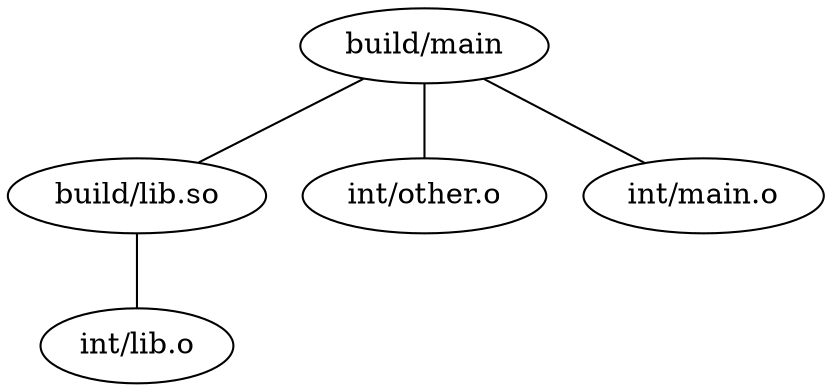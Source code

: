 graph DependencyTree {
    "build/main"[]
    "build/lib.so"[]
    "int/lib.o"[]
    "int/other.o"[]
    "int/main.o"[]

    "build/main" -- "int/main.o"[]
    "build/main" -- "int/other.o"[]
    "build/main" -- "build/lib.so"[]
    "build/lib.so" -- "int/lib.o"[]
}
